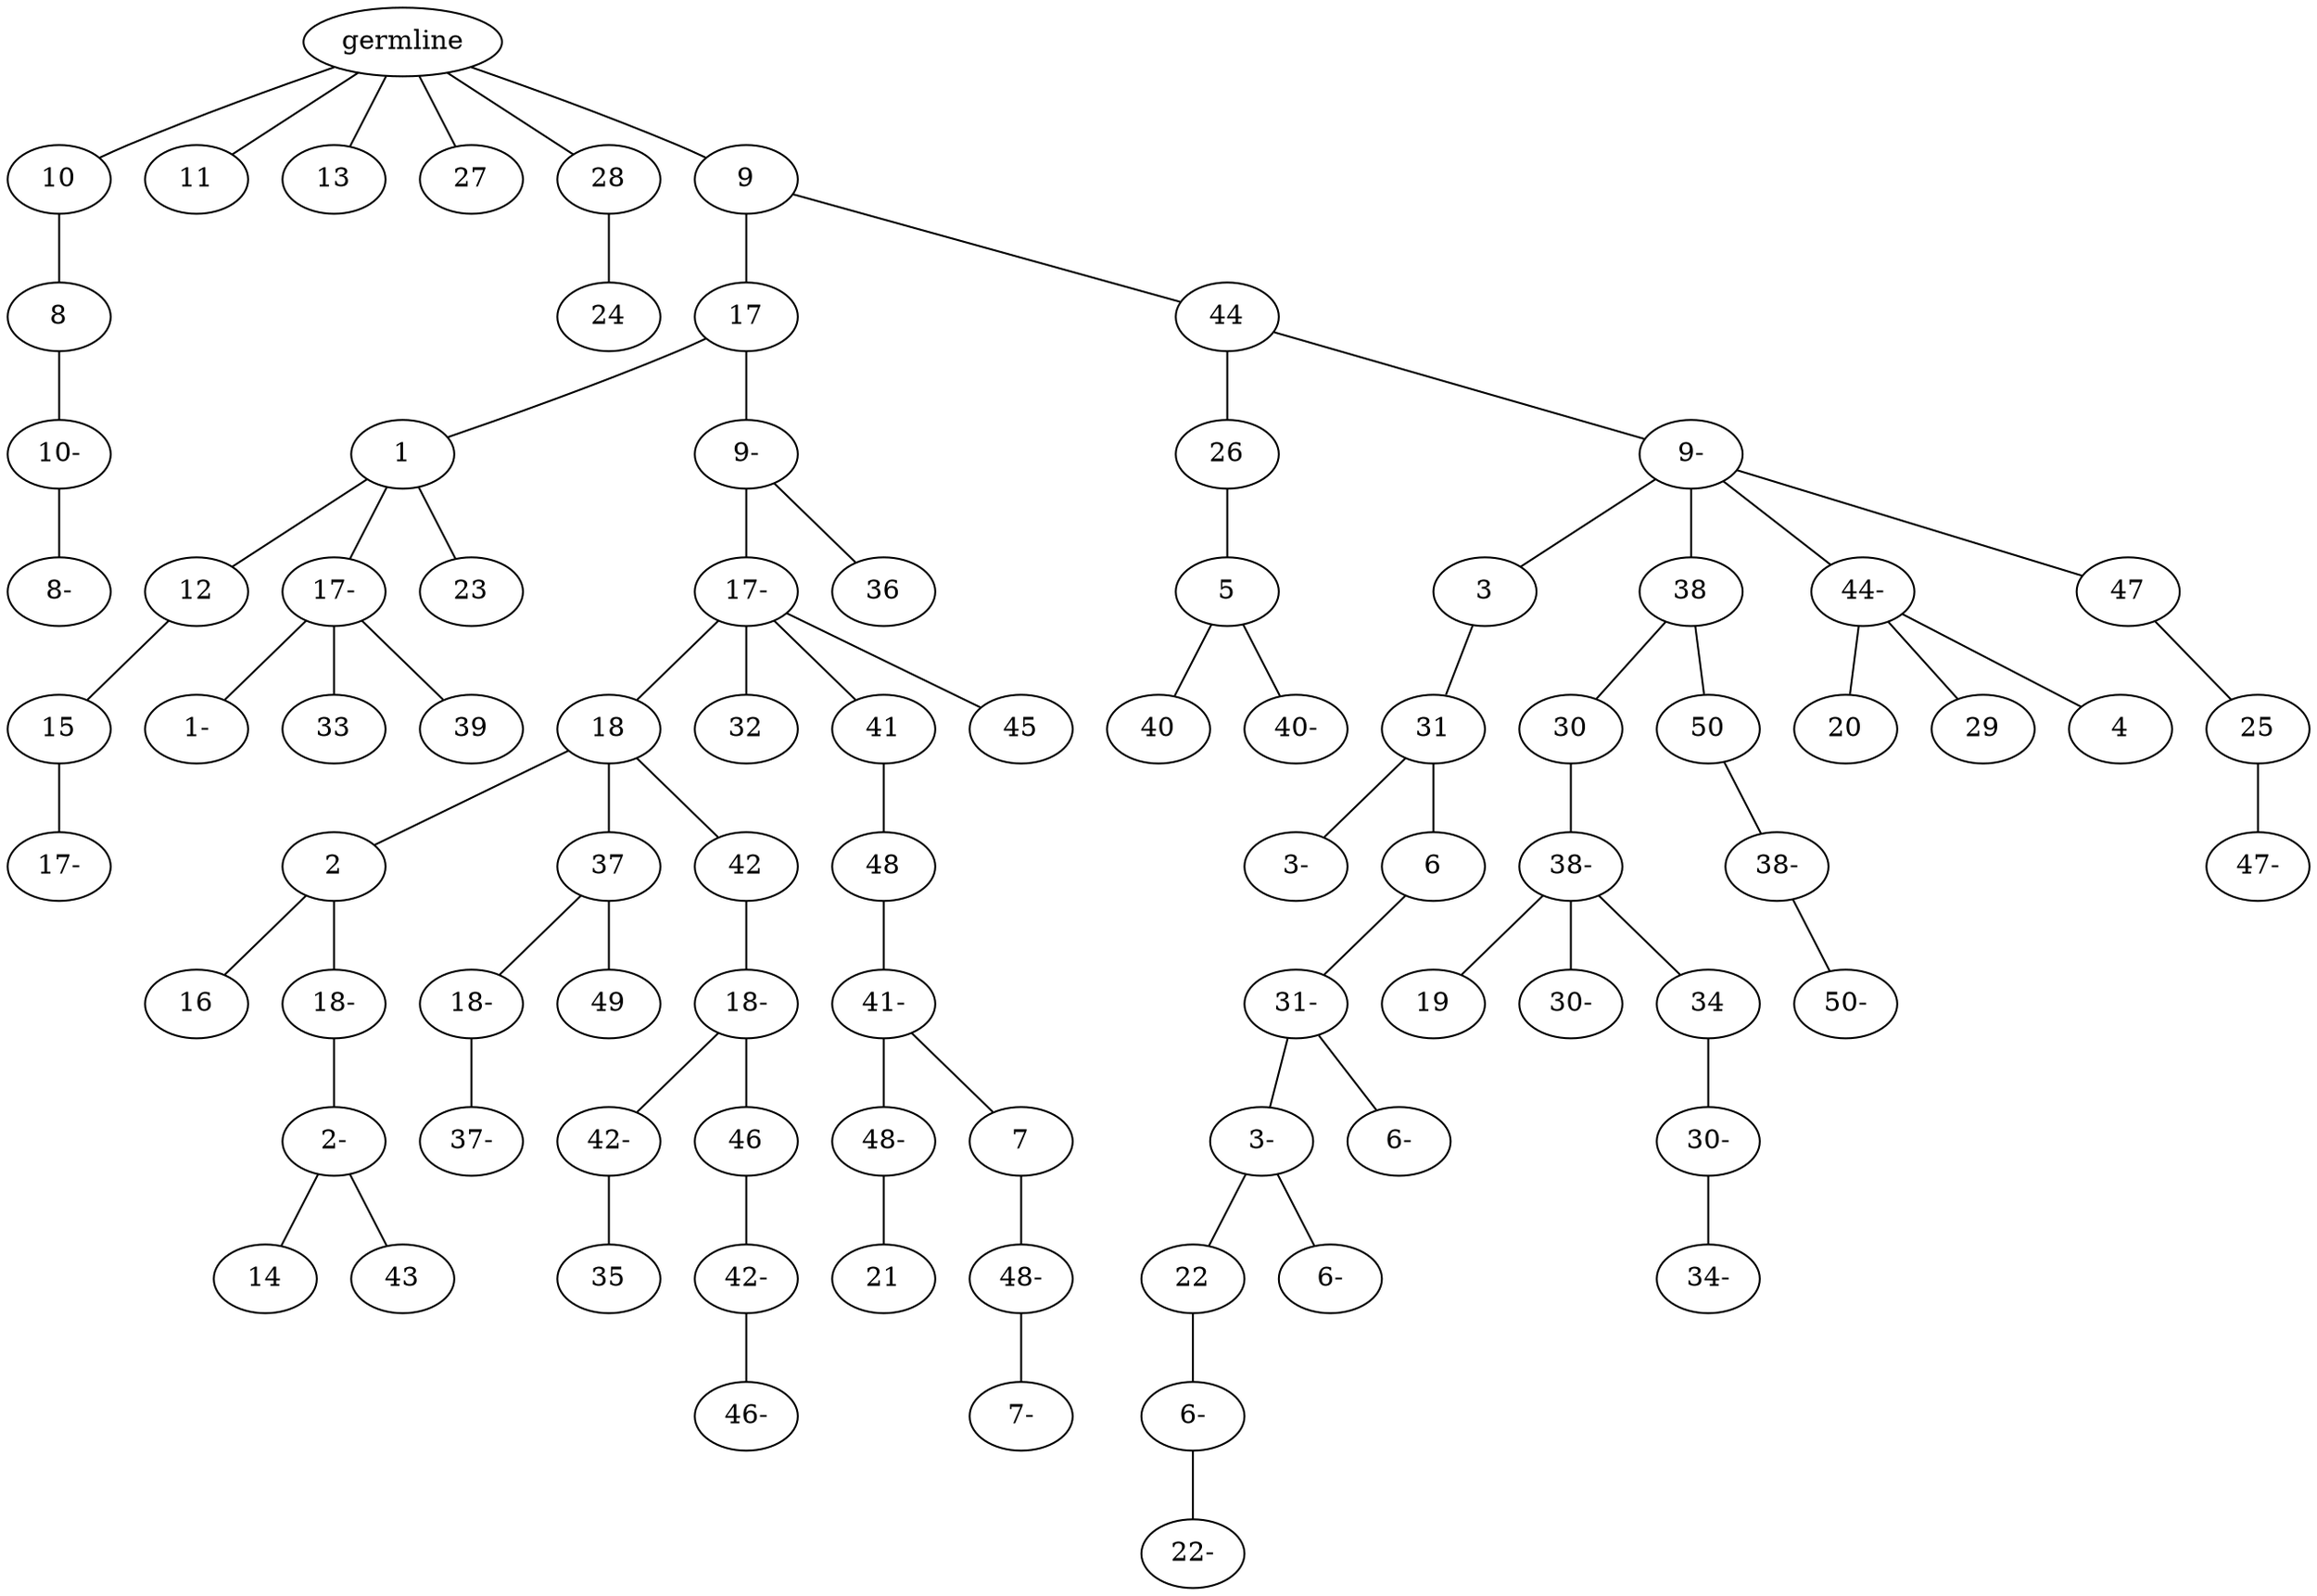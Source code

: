 graph tree {
    "139769917311296" [label="germline"];
    "139769921807264" [label="10"];
    "139769921807408" [label="8"];
    "139769921806544" [label="10-"];
    "139769921807456" [label="8-"];
    "139769921807792" [label="11"];
    "139769921809232" [label="13"];
    "139769921806880" [label="27"];
    "139769921809088" [label="28"];
    "139769921810336" [label="24"];
    "139769921806400" [label="9"];
    "139769921806448" [label="17"];
    "139769921673488" [label="1"];
    "139769921672240" [label="12"];
    "139769921672672" [label="15"];
    "139769920826048" [label="17-"];
    "139769921671424" [label="17-"];
    "139769920825616" [label="1-"];
    "139769920826432" [label="33"];
    "139769920827104" [label="39"];
    "139769921671472" [label="23"];
    "139769921671616" [label="9-"];
    "139769920824320" [label="17-"];
    "139769920826384" [label="18"];
    "139769920826480" [label="2"];
    "139769920827248" [label="16"];
    "139769920826720" [label="18-"];
    "139769920825520" [label="2-"];
    "139769920824656" [label="14"];
    "139769920823456" [label="43"];
    "139769920826768" [label="37"];
    "139769920827056" [label="18-"];
    "139769920824128" [label="37-"];
    "139769920826672" [label="49"];
    "139769920826288" [label="42"];
    "139769920823936" [label="18-"];
    "139769939408448" [label="42-"];
    "139769939408688" [label="35"];
    "139769939407680" [label="46"];
    "139769939409600" [label="42-"];
    "139769939407632" [label="46-"];
    "139769920824416" [label="32"];
    "139769920826192" [label="41"];
    "139769939407440" [label="48"];
    "139769939407728" [label="41-"];
    "139769939410272" [label="48-"];
    "139769939408640" [label="21"];
    "139769939408592" [label="7"];
    "139769939409216" [label="48-"];
    "139769919864640" [label="7-"];
    "139769920825232" [label="45"];
    "139769920825856" [label="36"];
    "139769921672336" [label="44"];
    "139769920823888" [label="26"];
    "139769939410320" [label="5"];
    "139769919862336" [label="40"];
    "139769919861280" [label="40-"];
    "139769939407968" [label="9-"];
    "139769919860848" [label="3"];
    "139769919861664" [label="31"];
    "139769919861472" [label="3-"];
    "139769919864016" [label="6"];
    "139769919863488" [label="31-"];
    "139769919863200" [label="3-"];
    "139769917301760" [label="22"];
    "139769931007648" [label="6-"];
    "139769917369360" [label="22-"];
    "139769931006736" [label="6-"];
    "139769919862528" [label="6-"];
    "139769919862432" [label="38"];
    "139769919862048" [label="30"];
    "139769931009040" [label="38-"];
    "139769917368640" [label="19"];
    "139769917367824" [label="30-"];
    "139769917367200" [label="34"];
    "139769917367872" [label="30-"];
    "139769917367920" [label="34-"];
    "139769919863248" [label="50"];
    "139769917367776" [label="38-"];
    "139769917367152" [label="50-"];
    "139769919861520" [label="44-"];
    "139769917367056" [label="20"];
    "139769917367680" [label="29"];
    "139769917367968" [label="4"];
    "139769931009952" [label="47"];
    "139769917367104" [label="25"];
    "139769917369024" [label="47-"];
    "139769917311296" -- "139769921807264";
    "139769917311296" -- "139769921807792";
    "139769917311296" -- "139769921809232";
    "139769917311296" -- "139769921806880";
    "139769917311296" -- "139769921809088";
    "139769917311296" -- "139769921806400";
    "139769921807264" -- "139769921807408";
    "139769921807408" -- "139769921806544";
    "139769921806544" -- "139769921807456";
    "139769921809088" -- "139769921810336";
    "139769921806400" -- "139769921806448";
    "139769921806400" -- "139769921672336";
    "139769921806448" -- "139769921673488";
    "139769921806448" -- "139769921671616";
    "139769921673488" -- "139769921672240";
    "139769921673488" -- "139769921671424";
    "139769921673488" -- "139769921671472";
    "139769921672240" -- "139769921672672";
    "139769921672672" -- "139769920826048";
    "139769921671424" -- "139769920825616";
    "139769921671424" -- "139769920826432";
    "139769921671424" -- "139769920827104";
    "139769921671616" -- "139769920824320";
    "139769921671616" -- "139769920825856";
    "139769920824320" -- "139769920826384";
    "139769920824320" -- "139769920824416";
    "139769920824320" -- "139769920826192";
    "139769920824320" -- "139769920825232";
    "139769920826384" -- "139769920826480";
    "139769920826384" -- "139769920826768";
    "139769920826384" -- "139769920826288";
    "139769920826480" -- "139769920827248";
    "139769920826480" -- "139769920826720";
    "139769920826720" -- "139769920825520";
    "139769920825520" -- "139769920824656";
    "139769920825520" -- "139769920823456";
    "139769920826768" -- "139769920827056";
    "139769920826768" -- "139769920826672";
    "139769920827056" -- "139769920824128";
    "139769920826288" -- "139769920823936";
    "139769920823936" -- "139769939408448";
    "139769920823936" -- "139769939407680";
    "139769939408448" -- "139769939408688";
    "139769939407680" -- "139769939409600";
    "139769939409600" -- "139769939407632";
    "139769920826192" -- "139769939407440";
    "139769939407440" -- "139769939407728";
    "139769939407728" -- "139769939410272";
    "139769939407728" -- "139769939408592";
    "139769939410272" -- "139769939408640";
    "139769939408592" -- "139769939409216";
    "139769939409216" -- "139769919864640";
    "139769921672336" -- "139769920823888";
    "139769921672336" -- "139769939407968";
    "139769920823888" -- "139769939410320";
    "139769939410320" -- "139769919862336";
    "139769939410320" -- "139769919861280";
    "139769939407968" -- "139769919860848";
    "139769939407968" -- "139769919862432";
    "139769939407968" -- "139769919861520";
    "139769939407968" -- "139769931009952";
    "139769919860848" -- "139769919861664";
    "139769919861664" -- "139769919861472";
    "139769919861664" -- "139769919864016";
    "139769919864016" -- "139769919863488";
    "139769919863488" -- "139769919863200";
    "139769919863488" -- "139769919862528";
    "139769919863200" -- "139769917301760";
    "139769919863200" -- "139769931006736";
    "139769917301760" -- "139769931007648";
    "139769931007648" -- "139769917369360";
    "139769919862432" -- "139769919862048";
    "139769919862432" -- "139769919863248";
    "139769919862048" -- "139769931009040";
    "139769931009040" -- "139769917368640";
    "139769931009040" -- "139769917367824";
    "139769931009040" -- "139769917367200";
    "139769917367200" -- "139769917367872";
    "139769917367872" -- "139769917367920";
    "139769919863248" -- "139769917367776";
    "139769917367776" -- "139769917367152";
    "139769919861520" -- "139769917367056";
    "139769919861520" -- "139769917367680";
    "139769919861520" -- "139769917367968";
    "139769931009952" -- "139769917367104";
    "139769917367104" -- "139769917369024";
}
